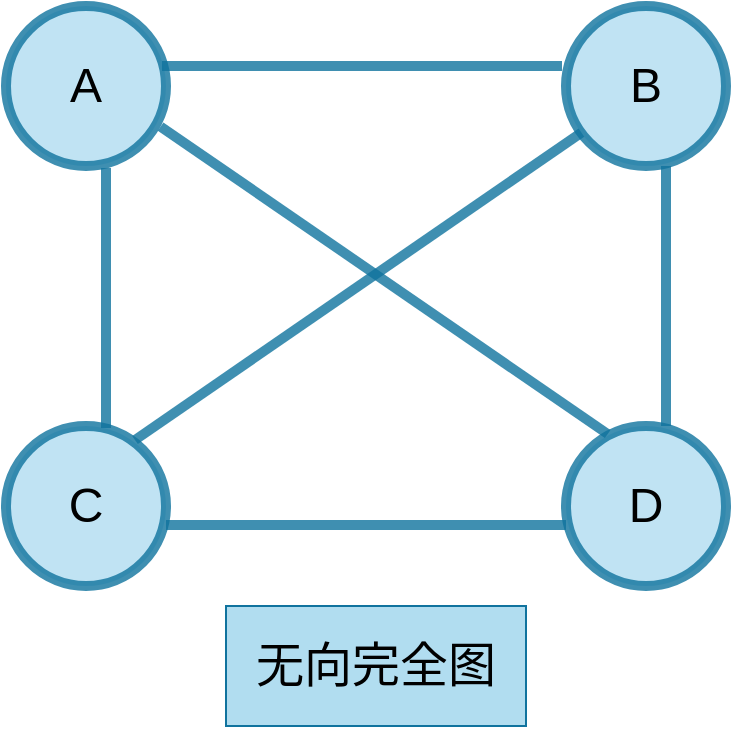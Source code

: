 <mxfile version="21.3.2" type="github">
  <diagram name="第 1 页" id="u5KUGt1_WBTlGuTNsJAg">
    <mxGraphModel dx="1379" dy="796" grid="1" gridSize="10" guides="1" tooltips="1" connect="1" arrows="1" fold="1" page="1" pageScale="1" pageWidth="827" pageHeight="1169" background="none" math="0" shadow="0">
      <root>
        <mxCell id="0" />
        <mxCell id="1" parent="0" />
        <mxCell id="BdLklPp7F2nc4_-LSeA5-5" value="&lt;font style=&quot;font-size: 24px;&quot;&gt;A&lt;/font&gt;" style="ellipse;whiteSpace=wrap;html=1;aspect=fixed;strokeWidth=5;strokeColor=#10739e;shadow=0;opacity=80;snapToPoint=1;fixDash=0;metaEdit=0;backgroundOutline=0;fillColor=#b1ddf0;" parent="1" vertex="1">
          <mxGeometry x="200" y="160" width="80" height="80" as="geometry" />
        </mxCell>
        <mxCell id="BdLklPp7F2nc4_-LSeA5-6" value="&lt;font style=&quot;font-size: 24px;&quot;&gt;D&lt;/font&gt;" style="ellipse;whiteSpace=wrap;html=1;aspect=fixed;strokeWidth=5;strokeColor=#10739e;shadow=0;opacity=80;snapToPoint=1;fixDash=0;metaEdit=0;backgroundOutline=0;fillColor=#b1ddf0;" parent="1" vertex="1">
          <mxGeometry x="480" y="370" width="80" height="80" as="geometry" />
        </mxCell>
        <mxCell id="BdLklPp7F2nc4_-LSeA5-7" value="&lt;font style=&quot;font-size: 24px;&quot;&gt;C&lt;/font&gt;" style="ellipse;whiteSpace=wrap;html=1;aspect=fixed;strokeWidth=5;strokeColor=#10739e;shadow=0;opacity=80;snapToPoint=1;fixDash=0;metaEdit=0;backgroundOutline=0;fillColor=#b1ddf0;" parent="1" vertex="1">
          <mxGeometry x="200" y="370" width="80" height="80" as="geometry" />
        </mxCell>
        <mxCell id="BdLklPp7F2nc4_-LSeA5-8" value="&lt;font style=&quot;font-size: 24px;&quot;&gt;B&lt;/font&gt;" style="ellipse;whiteSpace=wrap;html=1;aspect=fixed;strokeWidth=5;strokeColor=#10739e;shadow=0;opacity=80;snapToPoint=1;fixDash=0;metaEdit=0;backgroundOutline=0;fillColor=#b1ddf0;" parent="1" vertex="1">
          <mxGeometry x="480" y="160" width="80" height="80" as="geometry" />
        </mxCell>
        <mxCell id="BdLklPp7F2nc4_-LSeA5-9" value="" style="endArrow=none;html=1;rounded=0;exitX=1;exitY=0.5;exitDx=0;exitDy=0;entryX=0;entryY=0.5;entryDx=0;entryDy=0;strokeWidth=5;strokeColor=#10739e;shadow=0;opacity=80;snapToPoint=1;fixDash=0;metaEdit=0;backgroundOutline=0;endFill=0;startArrow=none;startFill=0;fillColor=#b1ddf0;" parent="1" edge="1">
          <mxGeometry width="50" height="50" relative="1" as="geometry">
            <mxPoint x="278" y="190" as="sourcePoint" />
            <mxPoint x="478.0" y="190" as="targetPoint" />
            <Array as="points">
              <mxPoint x="338" y="190" />
            </Array>
          </mxGeometry>
        </mxCell>
        <mxCell id="BdLklPp7F2nc4_-LSeA5-12" value="" style="endArrow=none;html=1;rounded=0;entryX=0;entryY=1;entryDx=0;entryDy=0;strokeWidth=5;strokeColor=#10739e;shadow=0;opacity=80;snapToPoint=1;fixDash=0;metaEdit=0;backgroundOutline=0;endFill=0;fillColor=#b1ddf0;startArrow=none;startFill=0;" parent="1" edge="1">
          <mxGeometry width="50" height="50" relative="1" as="geometry">
            <mxPoint x="264.5" y="377" as="sourcePoint" />
            <mxPoint x="487.716" y="223.284" as="targetPoint" />
          </mxGeometry>
        </mxCell>
        <mxCell id="BdLklPp7F2nc4_-LSeA5-13" value="" style="endArrow=none;html=1;rounded=0;exitX=1;exitY=1;exitDx=0;exitDy=0;strokeWidth=5;strokeColor=#10739e;shadow=0;opacity=80;snapToPoint=1;fixDash=0;metaEdit=0;backgroundOutline=0;endFill=0;fillColor=#b1ddf0;startArrow=none;startFill=0;" parent="1" edge="1">
          <mxGeometry width="50" height="50" relative="1" as="geometry">
            <mxPoint x="277.284" y="220.284" as="sourcePoint" />
            <mxPoint x="500.833" y="374" as="targetPoint" />
          </mxGeometry>
        </mxCell>
        <mxCell id="BdLklPp7F2nc4_-LSeA5-24" value="" style="endArrow=none;html=1;rounded=0;exitX=0.5;exitY=1;exitDx=0;exitDy=0;entryX=0.5;entryY=0;entryDx=0;entryDy=0;strokeWidth=5;strokeColor=#10739e;shadow=0;opacity=80;snapToPoint=1;fixDash=0;metaEdit=0;backgroundOutline=0;endFill=0;startArrow=none;startFill=0;fillColor=#b1ddf0;" parent="1" edge="1">
          <mxGeometry width="50" height="50" relative="1" as="geometry">
            <mxPoint x="250" y="241" as="sourcePoint" />
            <mxPoint x="250" y="371" as="targetPoint" />
          </mxGeometry>
        </mxCell>
        <mxCell id="BdLklPp7F2nc4_-LSeA5-25" value="" style="endArrow=none;html=1;rounded=0;exitX=0.5;exitY=1;exitDx=0;exitDy=0;strokeWidth=5;strokeColor=#10739e;shadow=0;opacity=80;snapToPoint=1;fixDash=0;metaEdit=0;backgroundOutline=0;endFill=0;startArrow=none;startFill=0;fillColor=#b1ddf0;" parent="1" edge="1">
          <mxGeometry width="50" height="50" relative="1" as="geometry">
            <mxPoint x="530" y="240" as="sourcePoint" />
            <mxPoint x="530" y="370" as="targetPoint" />
          </mxGeometry>
        </mxCell>
        <mxCell id="BdLklPp7F2nc4_-LSeA5-28" value="" style="endArrow=none;html=1;rounded=0;exitX=1;exitY=0.5;exitDx=0;exitDy=0;entryX=0;entryY=0.5;entryDx=0;entryDy=0;strokeWidth=5;strokeColor=#10739e;shadow=0;opacity=80;snapToPoint=1;fixDash=0;metaEdit=0;backgroundOutline=0;endFill=0;startArrow=none;startFill=0;fillColor=#b1ddf0;" parent="1" edge="1">
          <mxGeometry width="50" height="50" relative="1" as="geometry">
            <mxPoint x="280" y="419.5" as="sourcePoint" />
            <mxPoint x="480" y="419.5" as="targetPoint" />
          </mxGeometry>
        </mxCell>
        <mxCell id="s-IyU8hz8NU885-jBwz9-1" value="&lt;font style=&quot;font-size: 24px;&quot;&gt;无向完全图&lt;/font&gt;" style="rounded=0;whiteSpace=wrap;html=1;fillColor=#b1ddf0;strokeColor=#10739e;" vertex="1" parent="1">
          <mxGeometry x="310" y="460" width="150" height="60" as="geometry" />
        </mxCell>
      </root>
    </mxGraphModel>
  </diagram>
</mxfile>
